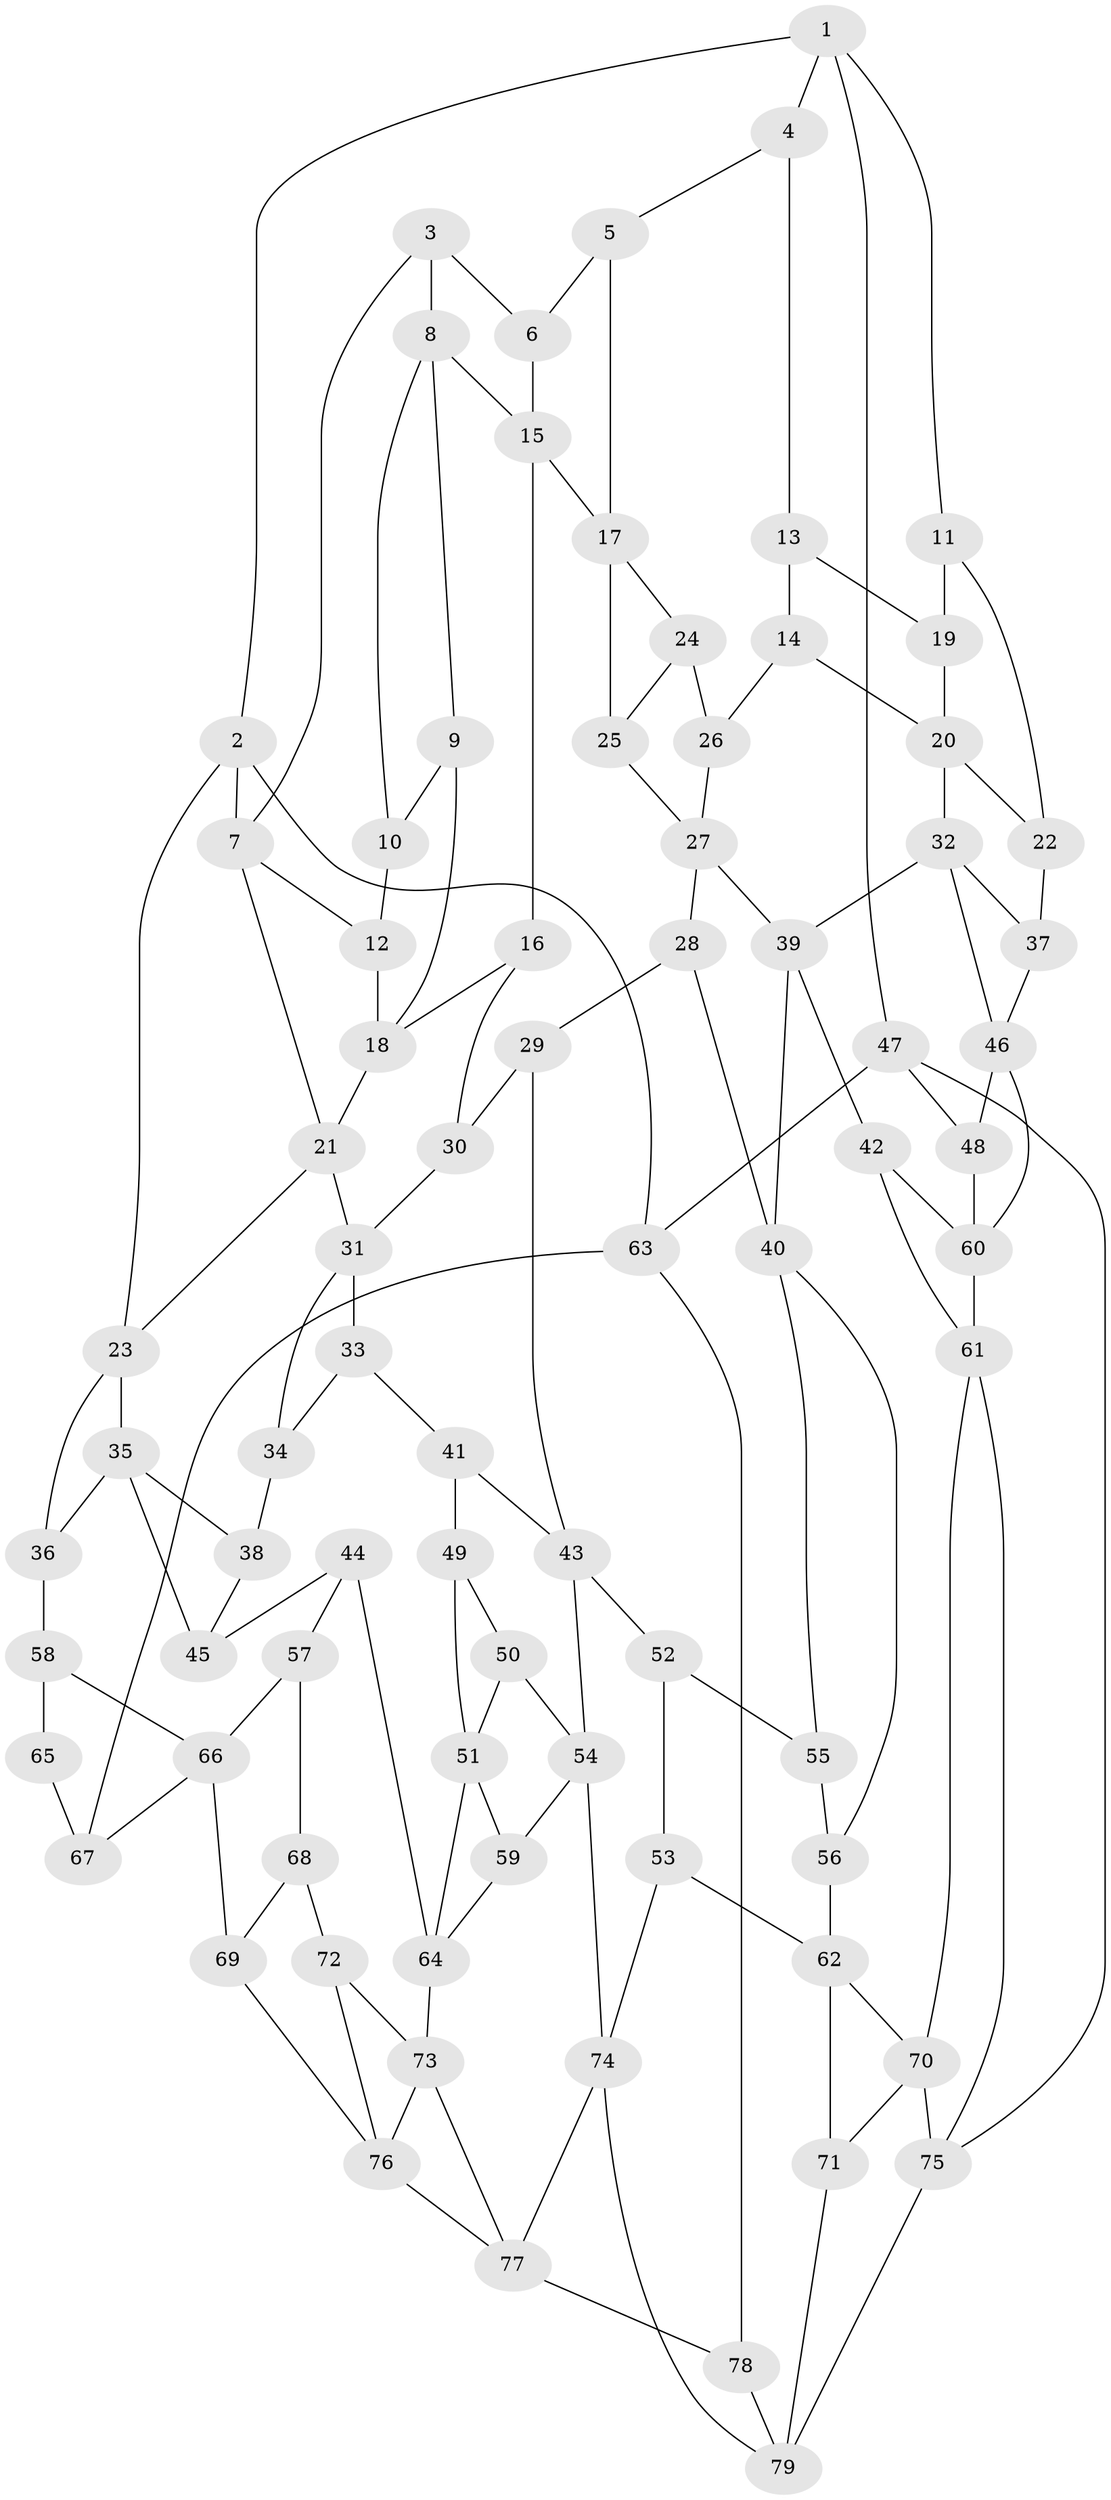 // original degree distribution, {3: 0.023076923076923078, 6: 0.2, 5: 0.5769230769230769, 4: 0.2}
// Generated by graph-tools (version 1.1) at 2025/38/03/04/25 23:38:30]
// undirected, 79 vertices, 135 edges
graph export_dot {
  node [color=gray90,style=filled];
  1;
  2;
  3;
  4;
  5;
  6;
  7;
  8;
  9;
  10;
  11;
  12;
  13;
  14;
  15;
  16;
  17;
  18;
  19;
  20;
  21;
  22;
  23;
  24;
  25;
  26;
  27;
  28;
  29;
  30;
  31;
  32;
  33;
  34;
  35;
  36;
  37;
  38;
  39;
  40;
  41;
  42;
  43;
  44;
  45;
  46;
  47;
  48;
  49;
  50;
  51;
  52;
  53;
  54;
  55;
  56;
  57;
  58;
  59;
  60;
  61;
  62;
  63;
  64;
  65;
  66;
  67;
  68;
  69;
  70;
  71;
  72;
  73;
  74;
  75;
  76;
  77;
  78;
  79;
  1 -- 2 [weight=1.0];
  1 -- 4 [weight=1.0];
  1 -- 11 [weight=1.0];
  1 -- 47 [weight=1.0];
  2 -- 7 [weight=1.0];
  2 -- 23 [weight=1.0];
  2 -- 63 [weight=1.0];
  3 -- 6 [weight=1.0];
  3 -- 7 [weight=1.0];
  3 -- 8 [weight=1.0];
  4 -- 5 [weight=1.0];
  4 -- 13 [weight=1.0];
  5 -- 6 [weight=1.0];
  5 -- 17 [weight=1.0];
  6 -- 15 [weight=1.0];
  7 -- 12 [weight=1.0];
  7 -- 21 [weight=1.0];
  8 -- 9 [weight=1.0];
  8 -- 10 [weight=1.0];
  8 -- 15 [weight=1.0];
  9 -- 10 [weight=1.0];
  9 -- 18 [weight=1.0];
  10 -- 12 [weight=2.0];
  11 -- 19 [weight=1.0];
  11 -- 22 [weight=1.0];
  12 -- 18 [weight=1.0];
  13 -- 14 [weight=1.0];
  13 -- 19 [weight=2.0];
  14 -- 20 [weight=1.0];
  14 -- 26 [weight=1.0];
  15 -- 16 [weight=1.0];
  15 -- 17 [weight=1.0];
  16 -- 18 [weight=1.0];
  16 -- 30 [weight=1.0];
  17 -- 24 [weight=1.0];
  17 -- 25 [weight=1.0];
  18 -- 21 [weight=1.0];
  19 -- 20 [weight=1.0];
  20 -- 22 [weight=1.0];
  20 -- 32 [weight=1.0];
  21 -- 23 [weight=1.0];
  21 -- 31 [weight=1.0];
  22 -- 37 [weight=2.0];
  23 -- 35 [weight=1.0];
  23 -- 36 [weight=1.0];
  24 -- 25 [weight=1.0];
  24 -- 26 [weight=2.0];
  25 -- 27 [weight=1.0];
  26 -- 27 [weight=1.0];
  27 -- 28 [weight=1.0];
  27 -- 39 [weight=1.0];
  28 -- 29 [weight=1.0];
  28 -- 40 [weight=1.0];
  29 -- 30 [weight=1.0];
  29 -- 43 [weight=1.0];
  30 -- 31 [weight=1.0];
  31 -- 33 [weight=1.0];
  31 -- 34 [weight=1.0];
  32 -- 37 [weight=1.0];
  32 -- 39 [weight=1.0];
  32 -- 46 [weight=1.0];
  33 -- 34 [weight=1.0];
  33 -- 41 [weight=1.0];
  34 -- 38 [weight=2.0];
  35 -- 36 [weight=1.0];
  35 -- 38 [weight=1.0];
  35 -- 45 [weight=1.0];
  36 -- 58 [weight=1.0];
  37 -- 46 [weight=1.0];
  38 -- 45 [weight=1.0];
  39 -- 40 [weight=1.0];
  39 -- 42 [weight=1.0];
  40 -- 55 [weight=1.0];
  40 -- 56 [weight=1.0];
  41 -- 43 [weight=1.0];
  41 -- 49 [weight=2.0];
  42 -- 60 [weight=1.0];
  42 -- 61 [weight=1.0];
  43 -- 52 [weight=1.0];
  43 -- 54 [weight=1.0];
  44 -- 45 [weight=1.0];
  44 -- 57 [weight=1.0];
  44 -- 64 [weight=1.0];
  46 -- 48 [weight=1.0];
  46 -- 60 [weight=1.0];
  47 -- 48 [weight=1.0];
  47 -- 63 [weight=1.0];
  47 -- 75 [weight=1.0];
  48 -- 60 [weight=1.0];
  49 -- 50 [weight=1.0];
  49 -- 51 [weight=1.0];
  50 -- 51 [weight=1.0];
  50 -- 54 [weight=1.0];
  51 -- 59 [weight=1.0];
  51 -- 64 [weight=1.0];
  52 -- 53 [weight=1.0];
  52 -- 55 [weight=2.0];
  53 -- 62 [weight=1.0];
  53 -- 74 [weight=1.0];
  54 -- 59 [weight=1.0];
  54 -- 74 [weight=1.0];
  55 -- 56 [weight=1.0];
  56 -- 62 [weight=1.0];
  57 -- 66 [weight=1.0];
  57 -- 68 [weight=1.0];
  58 -- 65 [weight=1.0];
  58 -- 66 [weight=1.0];
  59 -- 64 [weight=1.0];
  60 -- 61 [weight=1.0];
  61 -- 70 [weight=1.0];
  61 -- 75 [weight=1.0];
  62 -- 70 [weight=1.0];
  62 -- 71 [weight=1.0];
  63 -- 67 [weight=1.0];
  63 -- 78 [weight=1.0];
  64 -- 73 [weight=1.0];
  65 -- 67 [weight=2.0];
  66 -- 67 [weight=1.0];
  66 -- 69 [weight=1.0];
  68 -- 69 [weight=1.0];
  68 -- 72 [weight=2.0];
  69 -- 76 [weight=1.0];
  70 -- 71 [weight=1.0];
  70 -- 75 [weight=1.0];
  71 -- 79 [weight=1.0];
  72 -- 73 [weight=1.0];
  72 -- 76 [weight=1.0];
  73 -- 76 [weight=1.0];
  73 -- 77 [weight=1.0];
  74 -- 77 [weight=1.0];
  74 -- 79 [weight=1.0];
  75 -- 79 [weight=1.0];
  76 -- 77 [weight=1.0];
  77 -- 78 [weight=1.0];
  78 -- 79 [weight=1.0];
}
